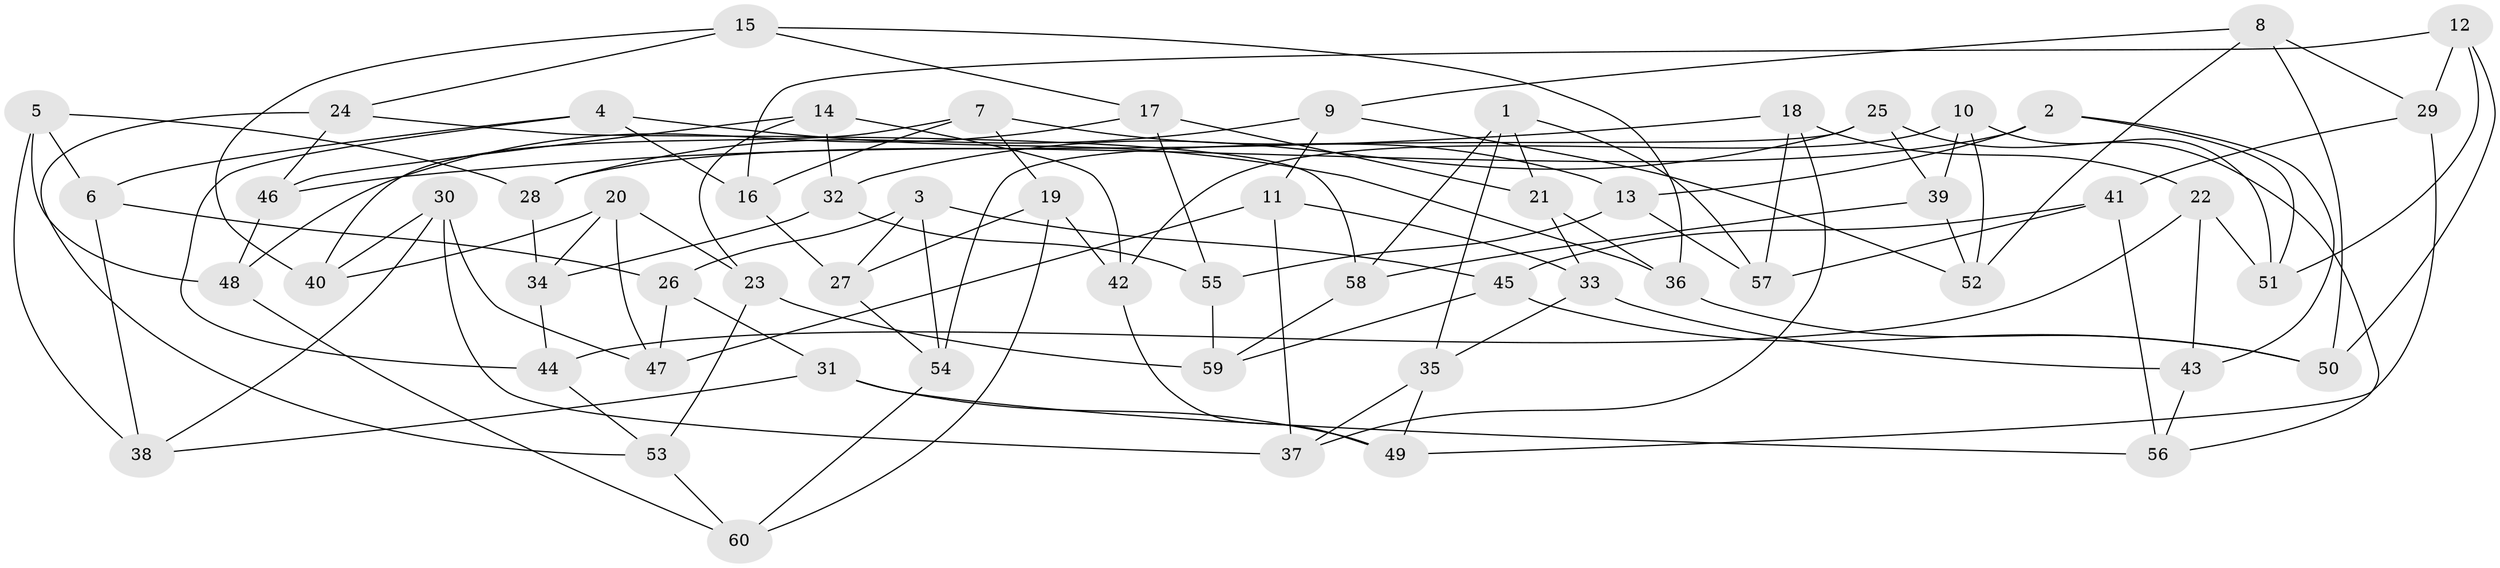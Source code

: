 // coarse degree distribution, {4: 0.375, 3: 0.16666666666666666, 7: 0.08333333333333333, 6: 0.08333333333333333, 5: 0.16666666666666666, 2: 0.041666666666666664, 8: 0.08333333333333333}
// Generated by graph-tools (version 1.1) at 2025/01/03/04/25 22:01:27]
// undirected, 60 vertices, 120 edges
graph export_dot {
graph [start="1"]
  node [color=gray90,style=filled];
  1;
  2;
  3;
  4;
  5;
  6;
  7;
  8;
  9;
  10;
  11;
  12;
  13;
  14;
  15;
  16;
  17;
  18;
  19;
  20;
  21;
  22;
  23;
  24;
  25;
  26;
  27;
  28;
  29;
  30;
  31;
  32;
  33;
  34;
  35;
  36;
  37;
  38;
  39;
  40;
  41;
  42;
  43;
  44;
  45;
  46;
  47;
  48;
  49;
  50;
  51;
  52;
  53;
  54;
  55;
  56;
  57;
  58;
  59;
  60;
  1 -- 58;
  1 -- 57;
  1 -- 35;
  1 -- 21;
  2 -- 43;
  2 -- 51;
  2 -- 28;
  2 -- 13;
  3 -- 27;
  3 -- 54;
  3 -- 45;
  3 -- 26;
  4 -- 16;
  4 -- 36;
  4 -- 6;
  4 -- 44;
  5 -- 6;
  5 -- 38;
  5 -- 48;
  5 -- 28;
  6 -- 26;
  6 -- 38;
  7 -- 19;
  7 -- 13;
  7 -- 16;
  7 -- 40;
  8 -- 50;
  8 -- 9;
  8 -- 29;
  8 -- 52;
  9 -- 11;
  9 -- 28;
  9 -- 52;
  10 -- 39;
  10 -- 52;
  10 -- 42;
  10 -- 51;
  11 -- 47;
  11 -- 37;
  11 -- 33;
  12 -- 50;
  12 -- 29;
  12 -- 16;
  12 -- 51;
  13 -- 55;
  13 -- 57;
  14 -- 32;
  14 -- 42;
  14 -- 46;
  14 -- 23;
  15 -- 17;
  15 -- 24;
  15 -- 40;
  15 -- 36;
  16 -- 27;
  17 -- 55;
  17 -- 21;
  17 -- 48;
  18 -- 22;
  18 -- 57;
  18 -- 37;
  18 -- 46;
  19 -- 60;
  19 -- 27;
  19 -- 42;
  20 -- 34;
  20 -- 23;
  20 -- 47;
  20 -- 40;
  21 -- 33;
  21 -- 36;
  22 -- 43;
  22 -- 44;
  22 -- 51;
  23 -- 53;
  23 -- 59;
  24 -- 46;
  24 -- 58;
  24 -- 53;
  25 -- 56;
  25 -- 39;
  25 -- 54;
  25 -- 32;
  26 -- 47;
  26 -- 31;
  27 -- 54;
  28 -- 34;
  29 -- 49;
  29 -- 41;
  30 -- 40;
  30 -- 37;
  30 -- 38;
  30 -- 47;
  31 -- 49;
  31 -- 56;
  31 -- 38;
  32 -- 34;
  32 -- 55;
  33 -- 43;
  33 -- 35;
  34 -- 44;
  35 -- 49;
  35 -- 37;
  36 -- 50;
  39 -- 58;
  39 -- 52;
  41 -- 57;
  41 -- 56;
  41 -- 45;
  42 -- 49;
  43 -- 56;
  44 -- 53;
  45 -- 59;
  45 -- 50;
  46 -- 48;
  48 -- 60;
  53 -- 60;
  54 -- 60;
  55 -- 59;
  58 -- 59;
}
